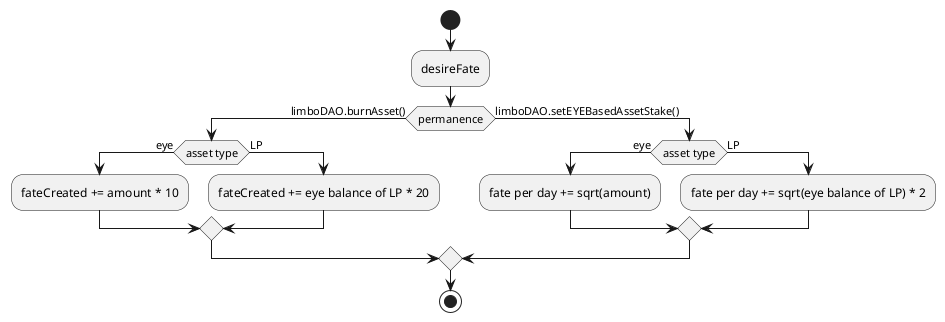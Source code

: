 @startuml
start
:desireFate;
if(permanence) then (limboDAO.burnAsset())
    if(asset type) then (eye)
    :fateCreated += amount * 10;
    else (LP)
       :fateCreated += eye balance of LP * 20;
    endif
else (limboDAO.setEYEBasedAssetStake())
   if(asset type) then (eye)
    :fate per day += sqrt(amount);
    else (LP)
        :fate per day += sqrt(eye balance of LP) * 2;
    endif
endif
stop
@enduml

